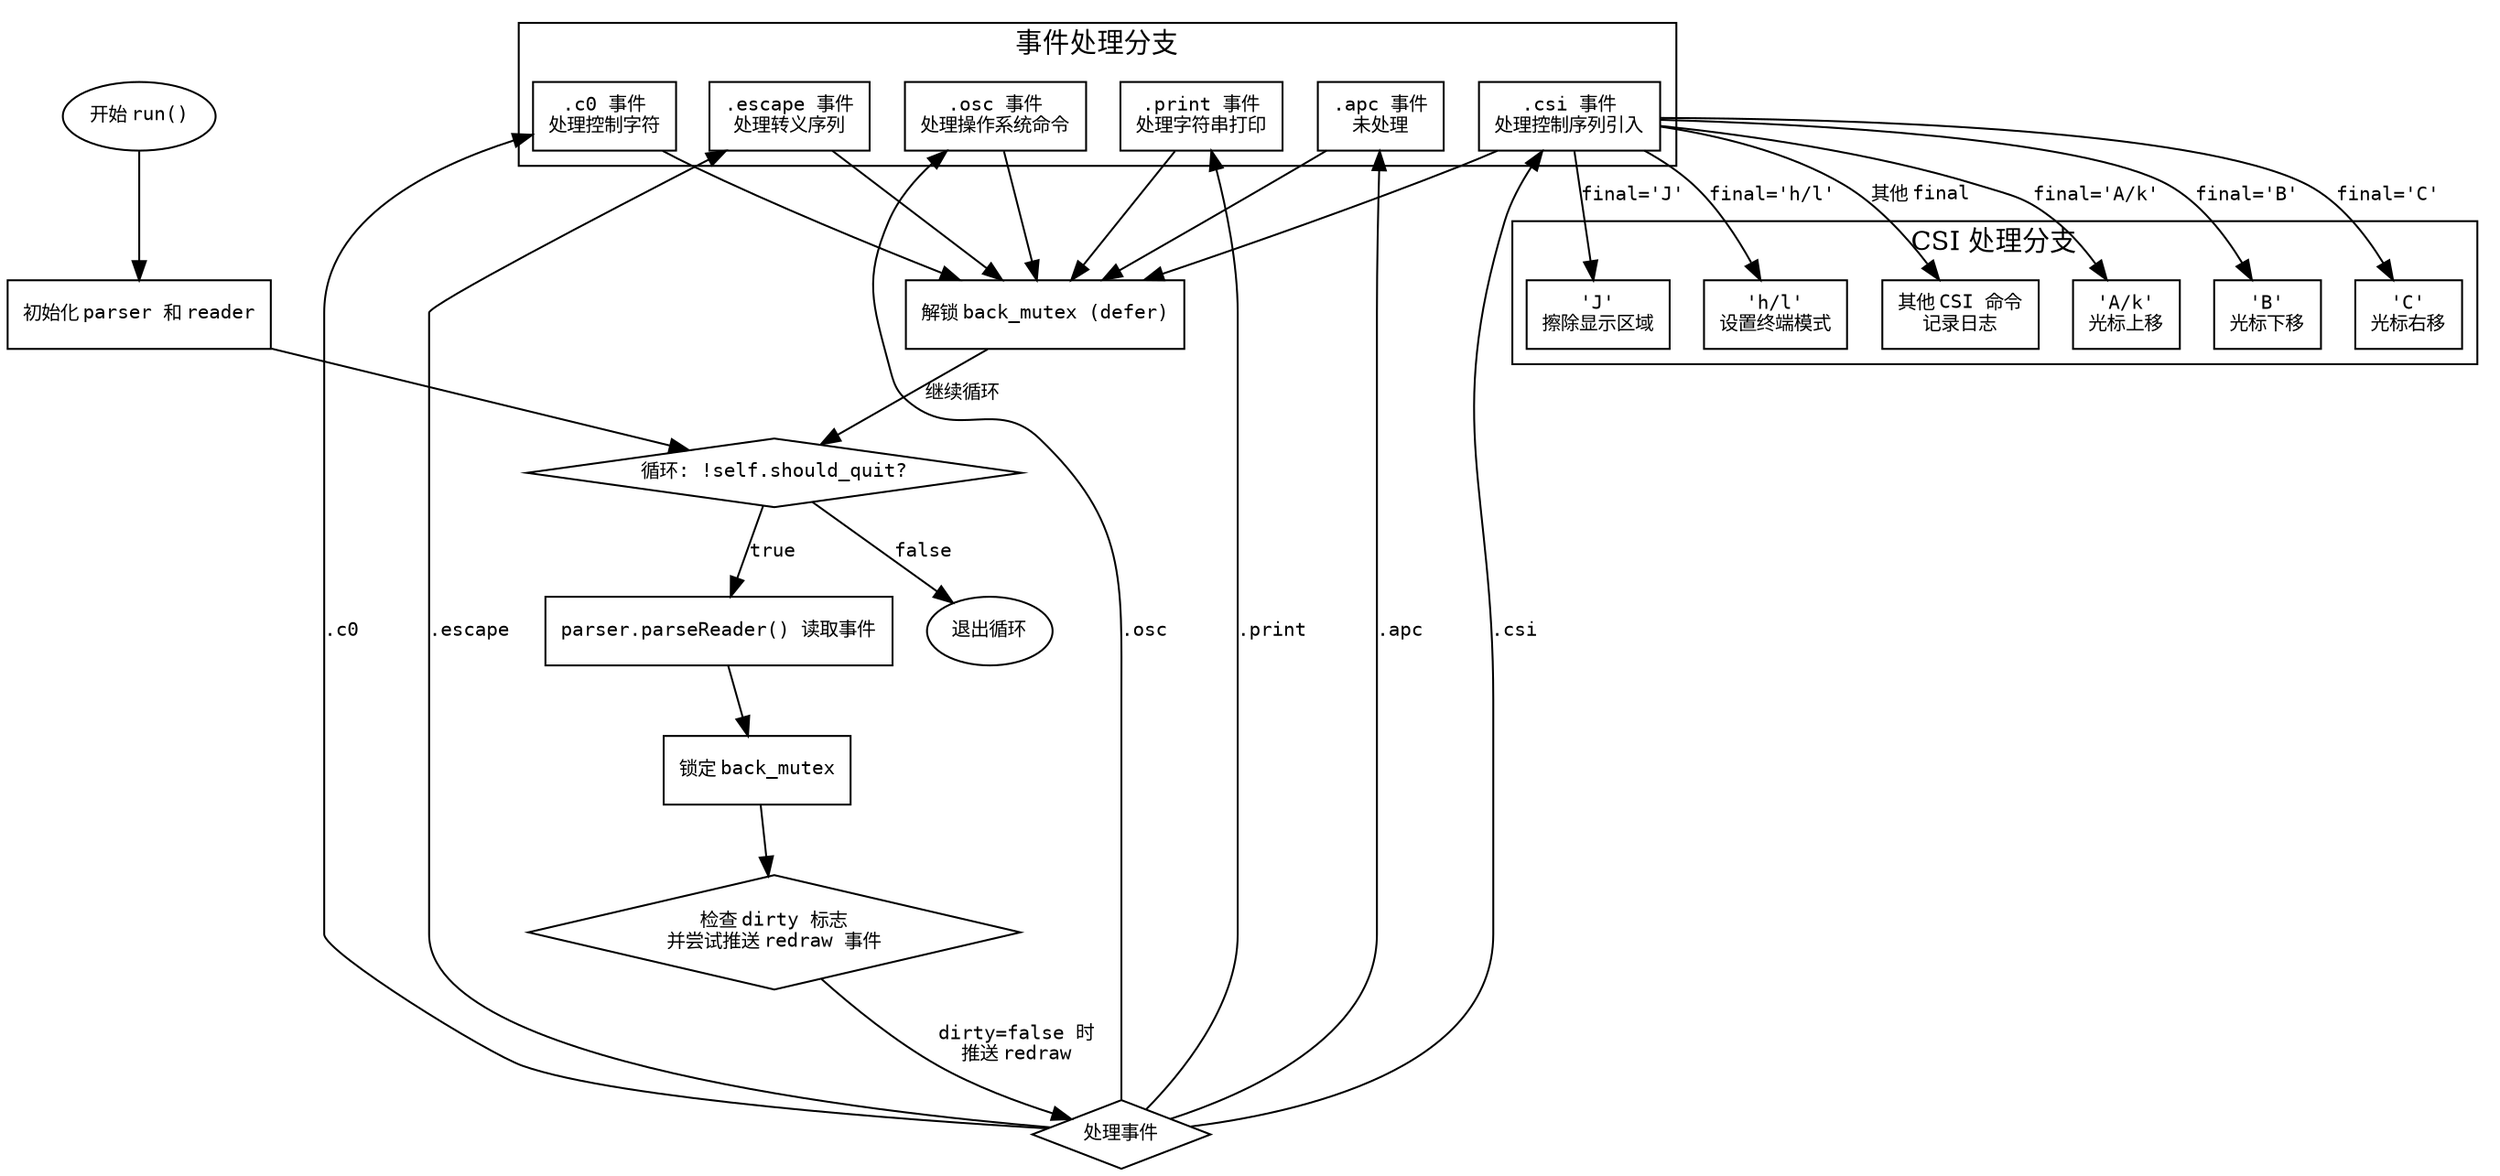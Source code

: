 
digraph flowchart {
    node [shape=rectangle, fontname="Courier", fontsize=10];
    edge [fontname="Courier", fontsize=10];

    start [label="开始 run()", shape=ellipse];
    init_parser [label="初始化 parser 和 reader"];
    loop [label="循环: !self.should_quit?", shape=diamond];
    read_event [label="parser.parseReader() 读取事件"];
    lock_mutex [label="锁定 back_mutex"];
    check_dirty [label="检查 dirty 标志\n并尝试推送 redraw 事件", shape=diamond];
    handle_event [label="处理事件", shape=diamond];
    unlock_mutex [label="解锁 back_mutex (defer)"];
    end [label="退出循环", shape=ellipse];

    // Event types
    subgraph cluster_events {
        label="事件处理分支";
        event_print [label=".print 事件\n处理字符串打印"];
        event_c0 [label=".c0 事件\n处理控制字符"];
        event_escape [label=".escape 事件\n处理转义序列"];
        event_csi [label=".csi 事件\n处理控制序列引入"];
        event_osc [label=".osc 事件\n处理操作系统命令"];
        event_apc [label=".apc 事件\n未处理"];
    }

    // CSI Sub-handling
    subgraph cluster_csi {
        label="CSI 处理分支";
        csi_cursor_up [label="'A/k'\n光标上移"];
        csi_cursor_down [label="'B'\n光标下移"];
        csi_cursor_right [label="'C'\n光标右移"];
        csi_erase_display [label="'J'\n擦除显示区域"];
        csi_set_mode [label="'h/l'\n设置终端模式"];
        csi_other [label="其他 CSI 命令\n记录日志"];
    }

    // Main flow
    start -> init_parser;
    init_parser -> loop;

    loop -> read_event [label="true"];
    read_event -> lock_mutex;
    lock_mutex -> check_dirty;
    check_dirty -> handle_event [label="dirty=false 时\n推送 redraw"];
    handle_event -> event_print [label=".print"];
    handle_event -> event_c0 [label=".c0"];
    handle_event -> event_escape [label=".escape"];
    handle_event -> event_csi [label=".csi"];
    handle_event -> event_osc [label=".osc"];
    handle_event -> event_apc [label=".apc"];

    // CSI branch
    event_csi -> csi_cursor_up [label="final='A/k'"];
    event_csi -> csi_cursor_down [label="final='B'"];
    event_csi -> csi_cursor_right [label="final='C'"];
    event_csi -> csi_erase_display [label="final='J'"];
    event_csi -> csi_set_mode [label="final='h/l'"];
    event_csi -> csi_other [label="其他 final"];

    // Loop continuation
    unlock_mutex -> loop [label="继续循环"];
    event_print -> unlock_mutex;
    event_c0 -> unlock_mutex;
    event_escape -> unlock_mutex;
    event_csi -> unlock_mutex;
    event_osc -> unlock_mutex;
    event_apc -> unlock_mutex;
    
    loop -> end [label="false"];
}
